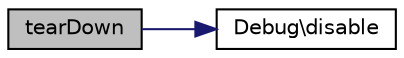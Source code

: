 digraph "tearDown"
{
  edge [fontname="Helvetica",fontsize="10",labelfontname="Helvetica",labelfontsize="10"];
  node [fontname="Helvetica",fontsize="10",shape=record];
  rankdir="LR";
  Node1 [label="tearDown",height=0.2,width=0.4,color="black", fillcolor="grey75", style="filled" fontcolor="black"];
  Node1 -> Node2 [color="midnightblue",fontsize="10",style="solid",fontname="Helvetica"];
  Node2 [label="Debug\\disable",height=0.2,width=0.4,color="black", fillcolor="white", style="filled",URL="$class_debug.html#a5471c4c9c443d5a497b7383a6fc63fcc"];
}
